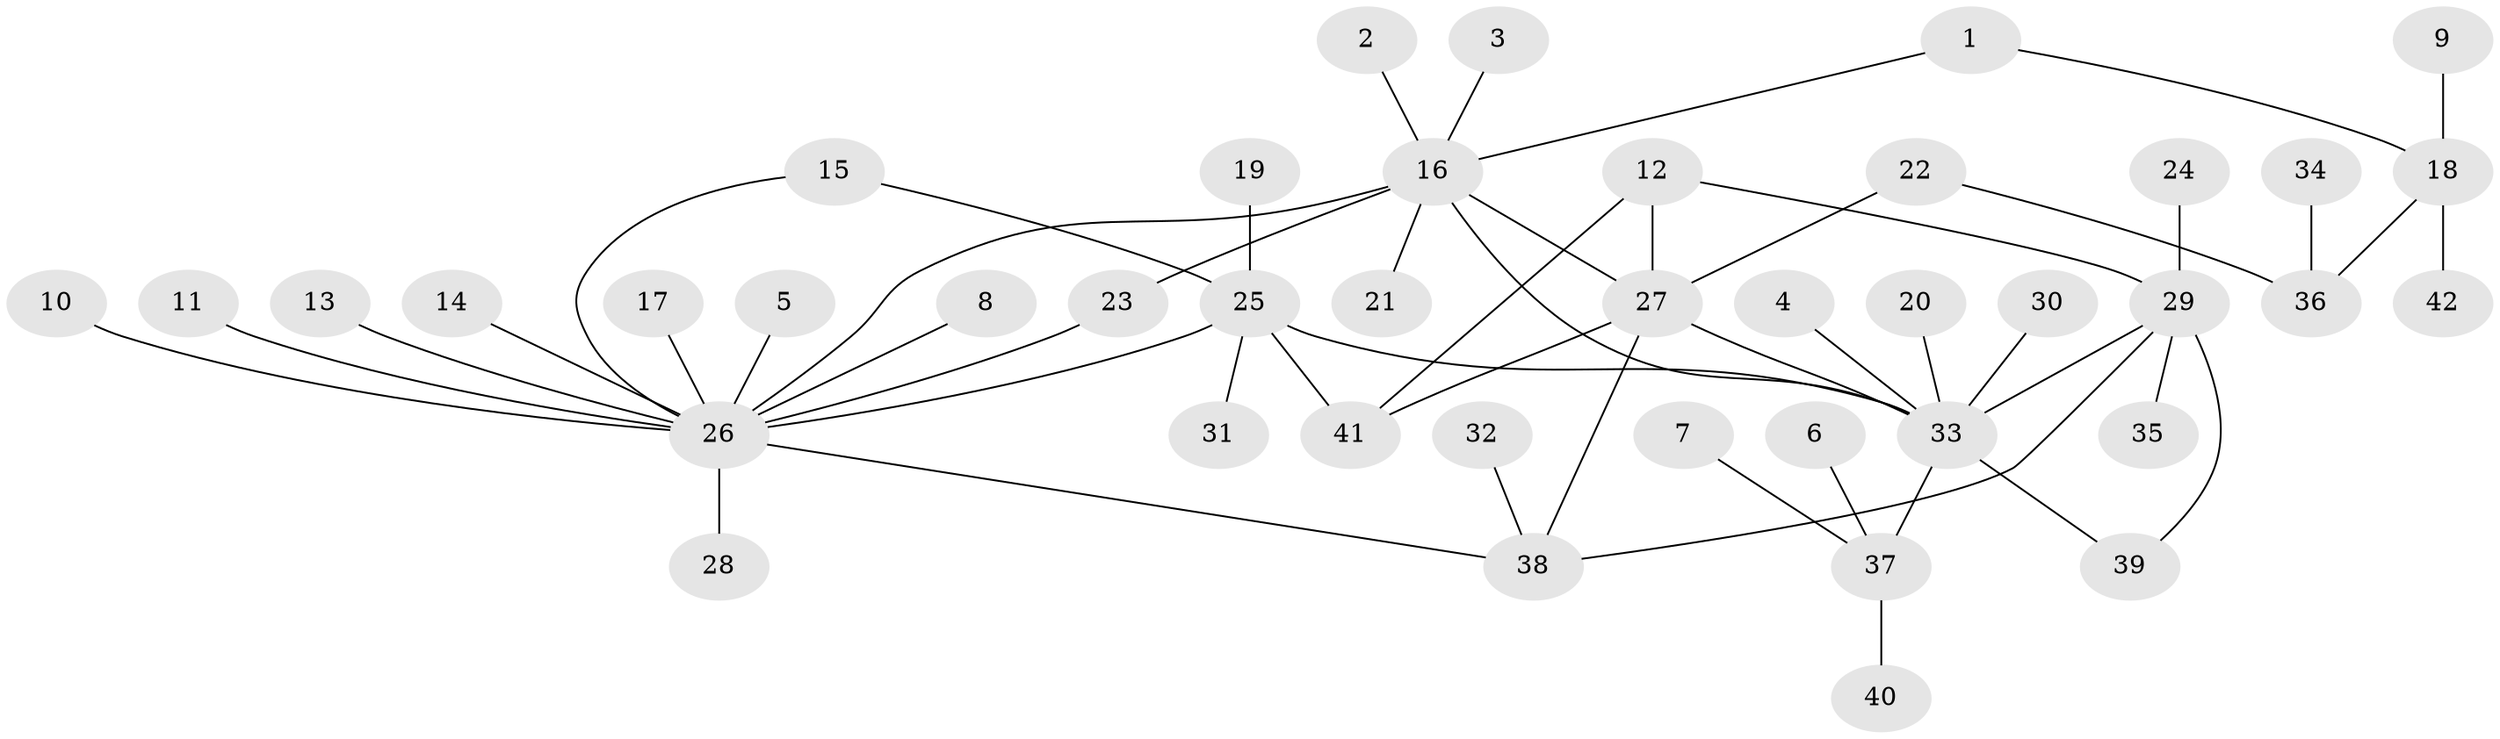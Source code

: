 // original degree distribution, {3: 0.07142857142857142, 7: 0.023809523809523808, 9: 0.023809523809523808, 2: 0.21428571428571427, 5: 0.047619047619047616, 1: 0.5357142857142857, 15: 0.011904761904761904, 4: 0.03571428571428571, 6: 0.023809523809523808, 8: 0.011904761904761904}
// Generated by graph-tools (version 1.1) at 2025/49/03/09/25 03:49:50]
// undirected, 42 vertices, 52 edges
graph export_dot {
graph [start="1"]
  node [color=gray90,style=filled];
  1;
  2;
  3;
  4;
  5;
  6;
  7;
  8;
  9;
  10;
  11;
  12;
  13;
  14;
  15;
  16;
  17;
  18;
  19;
  20;
  21;
  22;
  23;
  24;
  25;
  26;
  27;
  28;
  29;
  30;
  31;
  32;
  33;
  34;
  35;
  36;
  37;
  38;
  39;
  40;
  41;
  42;
  1 -- 16 [weight=1.0];
  1 -- 18 [weight=1.0];
  2 -- 16 [weight=1.0];
  3 -- 16 [weight=1.0];
  4 -- 33 [weight=1.0];
  5 -- 26 [weight=1.0];
  6 -- 37 [weight=1.0];
  7 -- 37 [weight=1.0];
  8 -- 26 [weight=1.0];
  9 -- 18 [weight=1.0];
  10 -- 26 [weight=1.0];
  11 -- 26 [weight=1.0];
  12 -- 27 [weight=1.0];
  12 -- 29 [weight=1.0];
  12 -- 41 [weight=1.0];
  13 -- 26 [weight=1.0];
  14 -- 26 [weight=1.0];
  15 -- 25 [weight=1.0];
  15 -- 26 [weight=1.0];
  16 -- 21 [weight=1.0];
  16 -- 23 [weight=1.0];
  16 -- 26 [weight=1.0];
  16 -- 27 [weight=1.0];
  16 -- 33 [weight=1.0];
  17 -- 26 [weight=1.0];
  18 -- 36 [weight=1.0];
  18 -- 42 [weight=1.0];
  19 -- 25 [weight=1.0];
  20 -- 33 [weight=1.0];
  22 -- 27 [weight=1.0];
  22 -- 36 [weight=1.0];
  23 -- 26 [weight=1.0];
  24 -- 29 [weight=1.0];
  25 -- 26 [weight=1.0];
  25 -- 31 [weight=1.0];
  25 -- 33 [weight=2.0];
  25 -- 41 [weight=1.0];
  26 -- 28 [weight=1.0];
  26 -- 38 [weight=1.0];
  27 -- 33 [weight=1.0];
  27 -- 38 [weight=1.0];
  27 -- 41 [weight=1.0];
  29 -- 33 [weight=2.0];
  29 -- 35 [weight=1.0];
  29 -- 38 [weight=1.0];
  29 -- 39 [weight=1.0];
  30 -- 33 [weight=1.0];
  32 -- 38 [weight=1.0];
  33 -- 37 [weight=2.0];
  33 -- 39 [weight=1.0];
  34 -- 36 [weight=1.0];
  37 -- 40 [weight=1.0];
}
